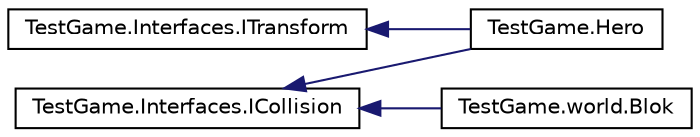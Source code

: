 digraph "Graphical Class Hierarchy"
{
 // LATEX_PDF_SIZE
  edge [fontname="Helvetica",fontsize="10",labelfontname="Helvetica",labelfontsize="10"];
  node [fontname="Helvetica",fontsize="10",shape=record];
  rankdir="LR";
  Node12 [label="TestGame.Interfaces.ICollision",height=0.2,width=0.4,color="black", fillcolor="white", style="filled",URL="$df/de9/interface_test_game_1_1_interfaces_1_1_i_collision.html",tooltip=" "];
  Node12 -> Node1 [dir="back",color="midnightblue",fontsize="10",style="solid",fontname="Helvetica"];
  Node1 [label="TestGame.Hero",height=0.2,width=0.4,color="black", fillcolor="white", style="filled",URL="$d4/df7/class_test_game_1_1_hero.html",tooltip=" "];
  Node12 -> Node13 [dir="back",color="midnightblue",fontsize="10",style="solid",fontname="Helvetica"];
  Node13 [label="TestGame.world.Blok",height=0.2,width=0.4,color="black", fillcolor="white", style="filled",URL="$db/d25/class_test_game_1_1world_1_1_blok.html",tooltip=" "];
  Node0 [label="TestGame.Interfaces.ITransform",height=0.2,width=0.4,color="black", fillcolor="white", style="filled",URL="$db/dfa/interface_test_game_1_1_interfaces_1_1_i_transform.html",tooltip=" "];
  Node0 -> Node1 [dir="back",color="midnightblue",fontsize="10",style="solid",fontname="Helvetica"];
}
